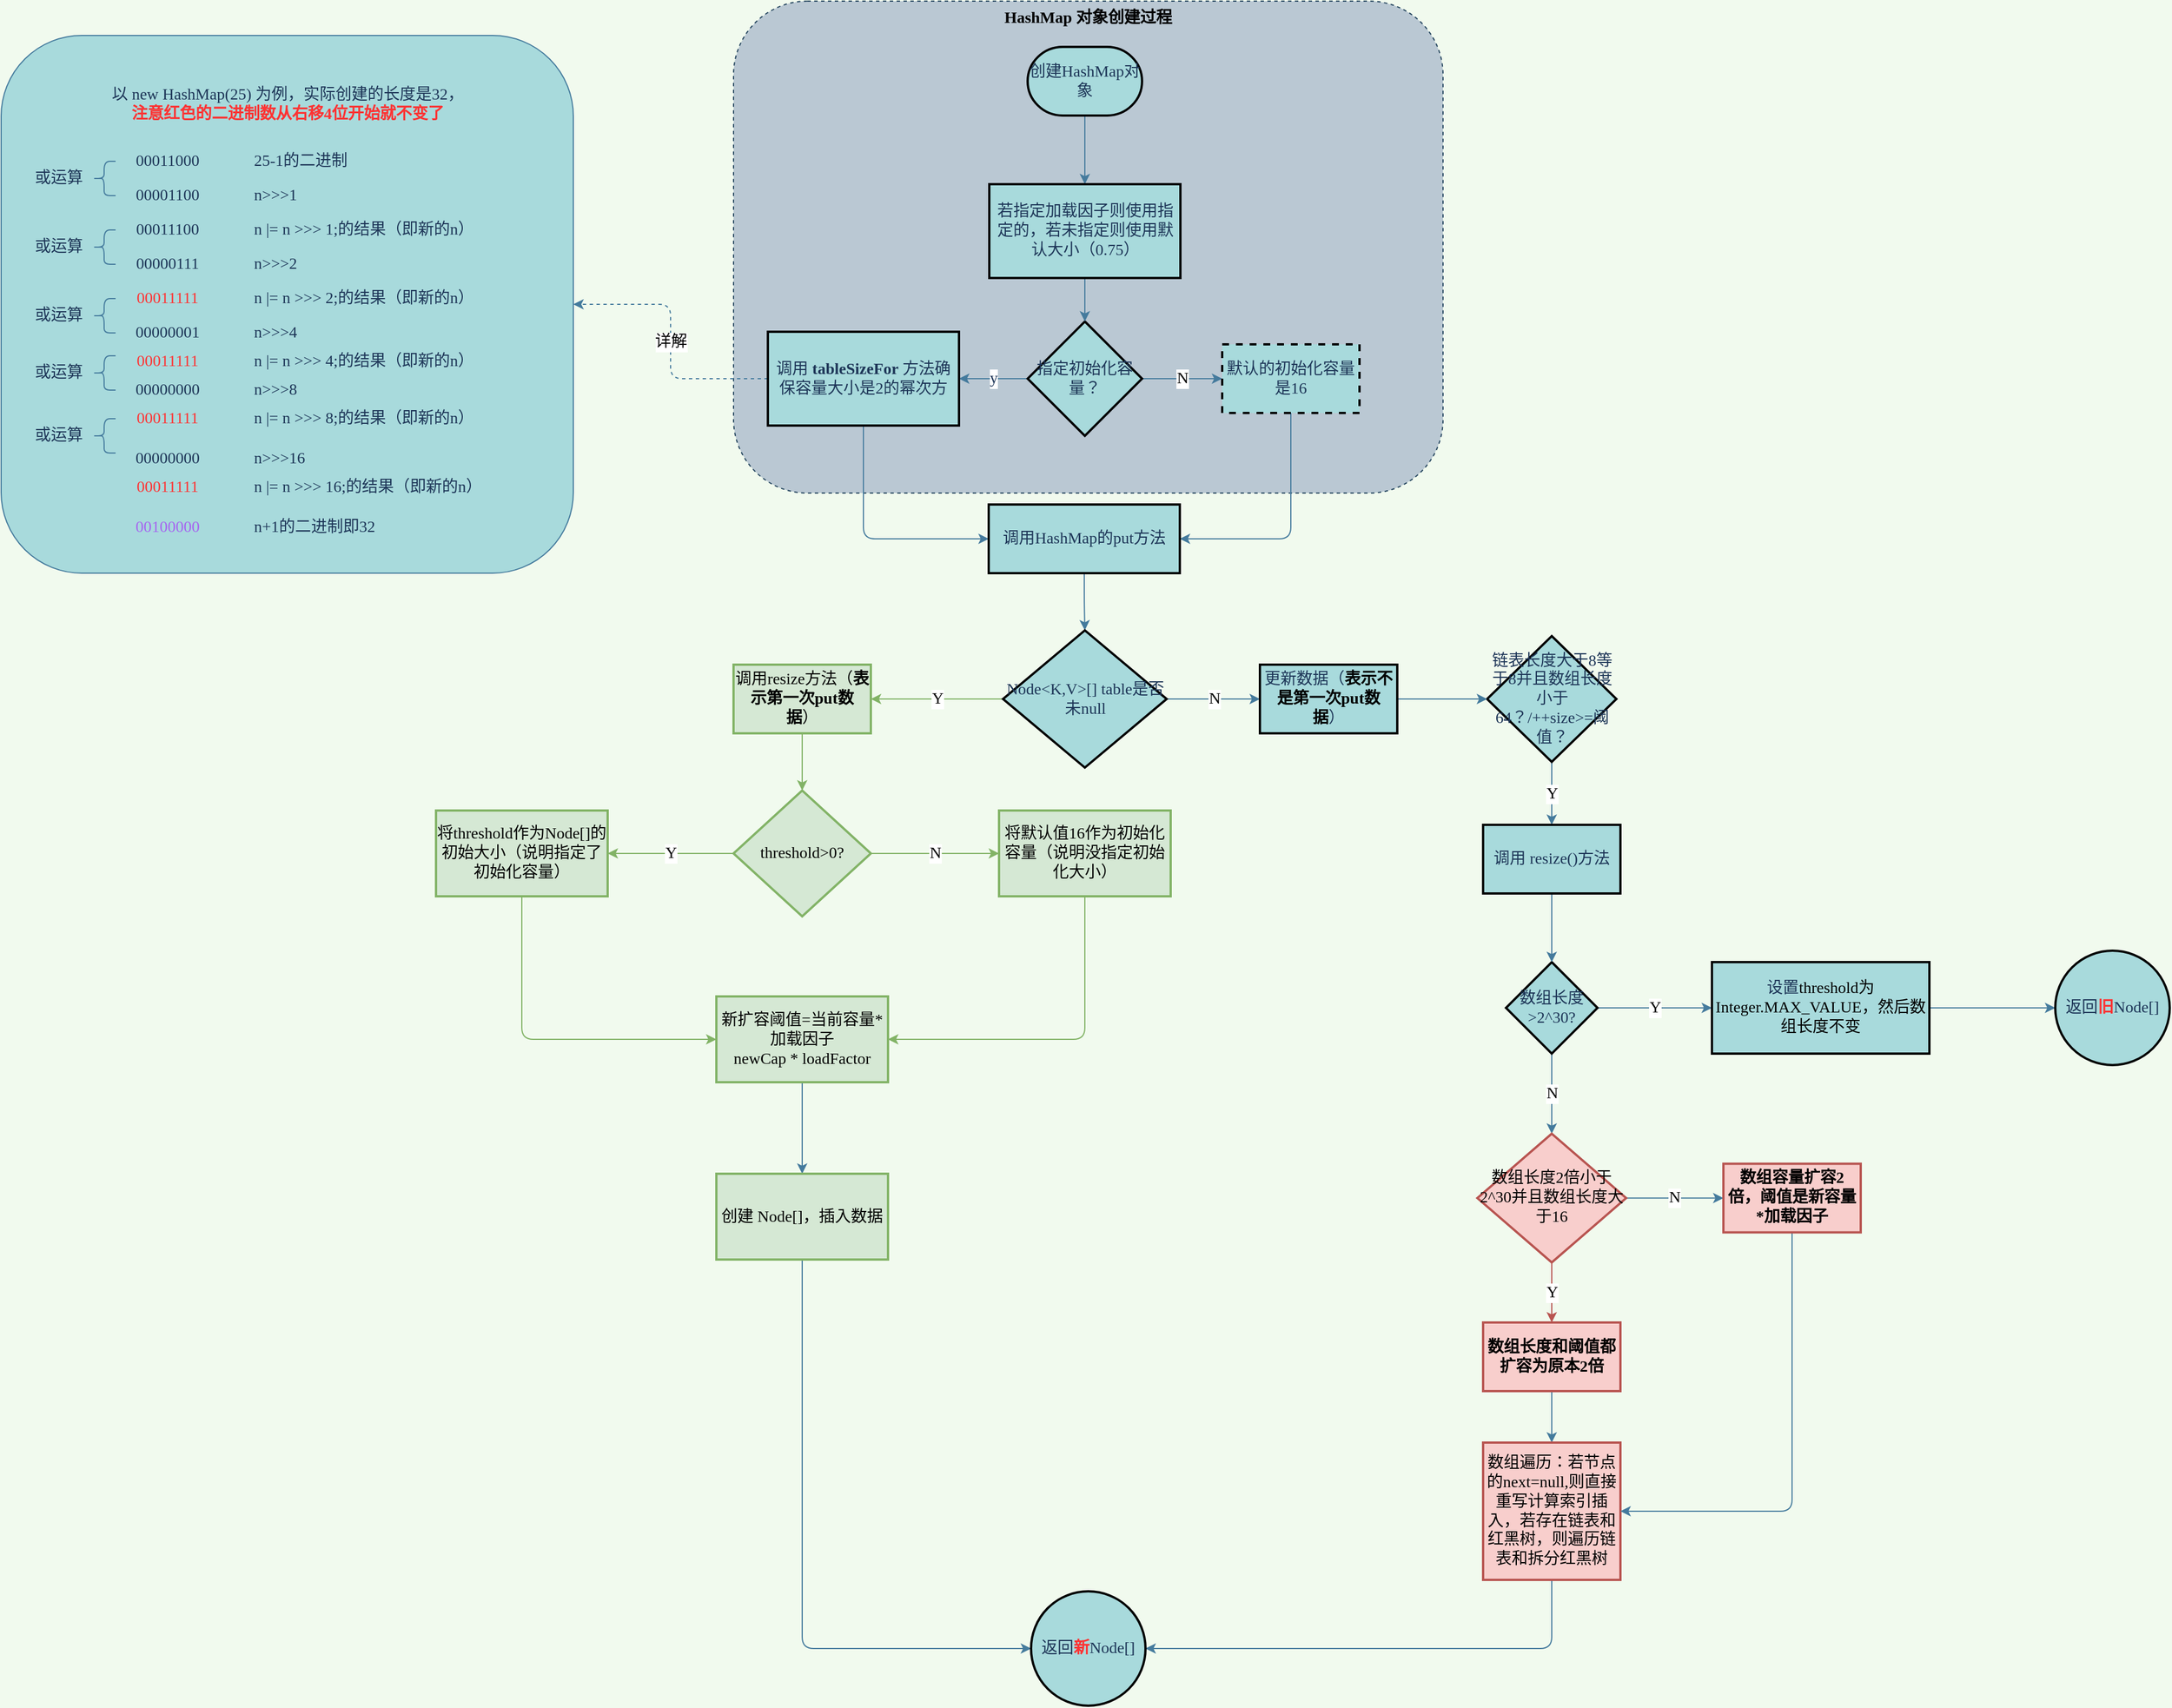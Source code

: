 <mxfile version="19.0.3" type="device"><diagram id="uBFdKCPItJlc_-Qxur89" name="第 1 页"><mxGraphModel dx="2756" dy="854" grid="1" gridSize="10" guides="1" tooltips="1" connect="1" arrows="1" fold="1" page="1" pageScale="1" pageWidth="827" pageHeight="1169" background="#F1FAEE" math="0" shadow="0"><root><mxCell id="0"/><mxCell id="1" parent="0"/><mxCell id="N8GgrIuTYAdPVPo5iE4G-118" value="&lt;b&gt;&lt;font color=&quot;#000000&quot;&gt;HashMap 对象创建过程&lt;/font&gt;&lt;/b&gt;" style="rounded=1;whiteSpace=wrap;html=1;labelBackgroundColor=none;sketch=0;fontFamily=Verdana;fontSize=14;strokeColor=#23445d;fillColor=#bac8d3;horizontal=1;verticalAlign=top;dashed=1;" vertex="1" parent="1"><mxGeometry x="-720" y="20" width="620" height="430" as="geometry"/></mxCell><mxCell id="N8GgrIuTYAdPVPo5iE4G-13" value="y" style="edgeStyle=orthogonalEdgeStyle;rounded=1;sketch=0;orthogonalLoop=1;jettySize=auto;html=1;fontFamily=Verdana;fontSize=14;fontColor=#1D3557;strokeColor=#457B9D;fillColor=#A8DADC;" edge="1" parent="1" source="N8GgrIuTYAdPVPo5iE4G-10" target="N8GgrIuTYAdPVPo5iE4G-12"><mxGeometry relative="1" as="geometry"/></mxCell><mxCell id="N8GgrIuTYAdPVPo5iE4G-66" value="N" style="edgeStyle=orthogonalEdgeStyle;rounded=1;sketch=0;orthogonalLoop=1;jettySize=auto;html=1;fontFamily=Verdana;fontSize=14;fontColor=#000000;strokeColor=#457B9D;fillColor=#A8DADC;" edge="1" parent="1" source="N8GgrIuTYAdPVPo5iE4G-10" target="N8GgrIuTYAdPVPo5iE4G-65"><mxGeometry relative="1" as="geometry"/></mxCell><mxCell id="N8GgrIuTYAdPVPo5iE4G-10" value="&lt;span style=&quot;&quot;&gt;指定初始化容量？&lt;/span&gt;" style="strokeWidth=2;html=1;shape=mxgraph.flowchart.decision;whiteSpace=wrap;rounded=0;sketch=0;fontFamily=Verdana;fontSize=14;fontColor=#1D3557;fillColor=#A8DADC;" vertex="1" parent="1"><mxGeometry x="-463" y="300" width="100" height="100" as="geometry"/></mxCell><mxCell id="N8GgrIuTYAdPVPo5iE4G-59" value="&lt;font color=&quot;#000000&quot;&gt;详解&lt;/font&gt;" style="edgeStyle=orthogonalEdgeStyle;rounded=1;sketch=0;orthogonalLoop=1;jettySize=auto;html=1;exitX=0;exitY=0.5;exitDx=0;exitDy=0;entryX=1;entryY=0.5;entryDx=0;entryDy=0;fontFamily=Verdana;fontSize=14;fontColor=#FF3333;strokeColor=#457B9D;fillColor=#A8DADC;dashed=1;" edge="1" parent="1" source="N8GgrIuTYAdPVPo5iE4G-12" target="N8GgrIuTYAdPVPo5iE4G-56"><mxGeometry relative="1" as="geometry"/></mxCell><mxCell id="N8GgrIuTYAdPVPo5iE4G-68" style="edgeStyle=orthogonalEdgeStyle;rounded=1;sketch=0;orthogonalLoop=1;jettySize=auto;html=1;exitX=0.5;exitY=1;exitDx=0;exitDy=0;entryX=0;entryY=0.5;entryDx=0;entryDy=0;fontFamily=Verdana;fontSize=14;fontColor=#000000;strokeColor=#457B9D;fillColor=#A8DADC;" edge="1" parent="1" source="N8GgrIuTYAdPVPo5iE4G-12" target="N8GgrIuTYAdPVPo5iE4G-67"><mxGeometry relative="1" as="geometry"/></mxCell><mxCell id="N8GgrIuTYAdPVPo5iE4G-12" value="&lt;span style=&quot;&quot;&gt;调用&amp;nbsp;&lt;/span&gt;&lt;b style=&quot;&quot;&gt;tableSizeFor&lt;/b&gt;&lt;span style=&quot;&quot;&gt;&amp;nbsp;方法确保容量大小是2的幂次方&lt;/span&gt;" style="whiteSpace=wrap;html=1;fontSize=14;fontFamily=Verdana;fillColor=#A8DADC;fontColor=#1D3557;strokeWidth=2;rounded=0;sketch=0;" vertex="1" parent="1"><mxGeometry x="-690" y="309" width="167" height="82" as="geometry"/></mxCell><mxCell id="N8GgrIuTYAdPVPo5iE4G-63" style="edgeStyle=orthogonalEdgeStyle;rounded=1;sketch=0;orthogonalLoop=1;jettySize=auto;html=1;exitX=0.5;exitY=1;exitDx=0;exitDy=0;exitPerimeter=0;fontFamily=Verdana;fontSize=14;fontColor=#000000;strokeColor=#457B9D;fillColor=#A8DADC;" edge="1" parent="1" source="N8GgrIuTYAdPVPo5iE4G-14" target="N8GgrIuTYAdPVPo5iE4G-62"><mxGeometry relative="1" as="geometry"/></mxCell><mxCell id="N8GgrIuTYAdPVPo5iE4G-14" value="&lt;span style=&quot;&quot;&gt;创建HashMap对象&lt;/span&gt;" style="strokeWidth=2;html=1;shape=mxgraph.flowchart.terminator;whiteSpace=wrap;rounded=0;sketch=0;fontFamily=Verdana;fontSize=14;fontColor=#1D3557;fillColor=#A8DADC;" vertex="1" parent="1"><mxGeometry x="-463" y="60" width="100" height="60" as="geometry"/></mxCell><mxCell id="N8GgrIuTYAdPVPo5iE4G-58" value="" style="group" vertex="1" connectable="0" parent="1"><mxGeometry x="-1360" y="50" width="500" height="470" as="geometry"/></mxCell><mxCell id="N8GgrIuTYAdPVPo5iE4G-56" value="" style="rounded=1;whiteSpace=wrap;html=1;labelBackgroundColor=default;sketch=0;fontFamily=Verdana;fontSize=14;fontColor=#A665F0;strokeColor=#457B9D;fillColor=#A8DADC;" vertex="1" parent="N8GgrIuTYAdPVPo5iE4G-58"><mxGeometry width="500" height="470" as="geometry"/></mxCell><mxCell id="N8GgrIuTYAdPVPo5iE4G-16" value="00011000" style="text;html=1;align=center;verticalAlign=middle;resizable=0;points=[];autosize=1;strokeColor=none;fillColor=none;fontSize=14;fontFamily=Verdana;fontColor=#1D3557;" vertex="1" parent="N8GgrIuTYAdPVPo5iE4G-58"><mxGeometry x="100" y="100" width="90" height="20" as="geometry"/></mxCell><mxCell id="N8GgrIuTYAdPVPo5iE4G-17" value="00001100" style="text;html=1;align=center;verticalAlign=middle;resizable=0;points=[];autosize=1;strokeColor=none;fillColor=none;fontSize=14;fontFamily=Verdana;fontColor=#1D3557;" vertex="1" parent="N8GgrIuTYAdPVPo5iE4G-58"><mxGeometry x="100" y="130" width="90" height="20" as="geometry"/></mxCell><mxCell id="N8GgrIuTYAdPVPo5iE4G-18" value="00011100" style="text;html=1;align=center;verticalAlign=middle;resizable=0;points=[];autosize=1;strokeColor=none;fillColor=none;fontSize=14;fontFamily=Verdana;fontColor=#1D3557;" vertex="1" parent="N8GgrIuTYAdPVPo5iE4G-58"><mxGeometry x="100" y="160" width="90" height="20" as="geometry"/></mxCell><mxCell id="N8GgrIuTYAdPVPo5iE4G-19" value="" style="shape=curlyBracket;whiteSpace=wrap;html=1;rounded=1;sketch=0;fontFamily=Verdana;fontSize=14;fontColor=#1D3557;strokeColor=#457B9D;fillColor=#A8DADC;" vertex="1" parent="N8GgrIuTYAdPVPo5iE4G-58"><mxGeometry x="80" y="110" width="20" height="30" as="geometry"/></mxCell><mxCell id="N8GgrIuTYAdPVPo5iE4G-21" value="或运算" style="text;html=1;align=center;verticalAlign=middle;resizable=0;points=[];autosize=1;strokeColor=none;fillColor=none;fontSize=14;fontFamily=Verdana;fontColor=#1D3557;" vertex="1" parent="N8GgrIuTYAdPVPo5iE4G-58"><mxGeometry x="20" y="115" width="60" height="20" as="geometry"/></mxCell><mxCell id="N8GgrIuTYAdPVPo5iE4G-23" value="n&amp;gt;&amp;gt;&amp;gt;1" style="text;html=1;align=left;verticalAlign=middle;resizable=0;points=[];autosize=1;strokeColor=none;fillColor=none;fontSize=14;fontFamily=Verdana;fontColor=#1D3557;" vertex="1" parent="N8GgrIuTYAdPVPo5iE4G-58"><mxGeometry x="218.5" y="130" width="70" height="20" as="geometry"/></mxCell><mxCell id="N8GgrIuTYAdPVPo5iE4G-24" value="25-1的二进制" style="text;html=1;align=left;verticalAlign=middle;resizable=0;points=[];autosize=1;strokeColor=none;fillColor=none;fontSize=14;fontFamily=Verdana;fontColor=#1D3557;" vertex="1" parent="N8GgrIuTYAdPVPo5iE4G-58"><mxGeometry x="218.5" y="100" width="100" height="20" as="geometry"/></mxCell><mxCell id="N8GgrIuTYAdPVPo5iE4G-25" value="n |= n &amp;gt;&amp;gt;&amp;gt; 1;的结果（即新的n）" style="text;html=1;align=left;verticalAlign=middle;resizable=0;points=[];autosize=1;strokeColor=none;fillColor=none;fontSize=14;fontFamily=Verdana;fontColor=#1D3557;" vertex="1" parent="N8GgrIuTYAdPVPo5iE4G-58"><mxGeometry x="218.5" y="160" width="240" height="20" as="geometry"/></mxCell><mxCell id="N8GgrIuTYAdPVPo5iE4G-26" value="00000111" style="text;html=1;align=center;verticalAlign=middle;resizable=0;points=[];autosize=1;strokeColor=none;fillColor=none;fontSize=14;fontFamily=Verdana;fontColor=#1D3557;" vertex="1" parent="N8GgrIuTYAdPVPo5iE4G-58"><mxGeometry x="100" y="190" width="90" height="20" as="geometry"/></mxCell><mxCell id="N8GgrIuTYAdPVPo5iE4G-27" value="n&amp;gt;&amp;gt;&amp;gt;2" style="text;html=1;align=left;verticalAlign=middle;resizable=0;points=[];autosize=1;strokeColor=none;fillColor=none;fontSize=14;fontFamily=Verdana;fontColor=#1D3557;" vertex="1" parent="N8GgrIuTYAdPVPo5iE4G-58"><mxGeometry x="218.5" y="190" width="70" height="20" as="geometry"/></mxCell><mxCell id="N8GgrIuTYAdPVPo5iE4G-28" value="" style="shape=curlyBracket;whiteSpace=wrap;html=1;rounded=1;sketch=0;fontFamily=Verdana;fontSize=14;fontColor=#1D3557;strokeColor=#457B9D;fillColor=#A8DADC;" vertex="1" parent="N8GgrIuTYAdPVPo5iE4G-58"><mxGeometry x="80" y="170" width="20" height="30" as="geometry"/></mxCell><mxCell id="N8GgrIuTYAdPVPo5iE4G-29" value="或运算" style="text;html=1;align=center;verticalAlign=middle;resizable=0;points=[];autosize=1;strokeColor=none;fillColor=none;fontSize=14;fontFamily=Verdana;fontColor=#1D3557;" vertex="1" parent="N8GgrIuTYAdPVPo5iE4G-58"><mxGeometry x="20" y="175" width="60" height="20" as="geometry"/></mxCell><mxCell id="N8GgrIuTYAdPVPo5iE4G-30" value="00011111" style="text;html=1;align=center;verticalAlign=middle;resizable=0;points=[];autosize=1;strokeColor=none;fillColor=none;fontSize=14;fontFamily=Verdana;fontColor=#FF3333;" vertex="1" parent="N8GgrIuTYAdPVPo5iE4G-58"><mxGeometry x="100" y="220" width="90" height="20" as="geometry"/></mxCell><mxCell id="N8GgrIuTYAdPVPo5iE4G-31" value="n |= n &amp;gt;&amp;gt;&amp;gt; 2;的结果（即新的n）" style="text;html=1;align=left;verticalAlign=middle;resizable=0;points=[];autosize=1;strokeColor=none;fillColor=none;fontSize=14;fontFamily=Verdana;fontColor=#1D3557;" vertex="1" parent="N8GgrIuTYAdPVPo5iE4G-58"><mxGeometry x="218.5" y="220" width="240" height="20" as="geometry"/></mxCell><mxCell id="N8GgrIuTYAdPVPo5iE4G-32" value="00000001" style="text;html=1;align=center;verticalAlign=middle;resizable=0;points=[];autosize=1;strokeColor=none;fillColor=none;fontSize=14;fontFamily=Verdana;fontColor=#1D3557;" vertex="1" parent="N8GgrIuTYAdPVPo5iE4G-58"><mxGeometry x="100" y="250" width="90" height="20" as="geometry"/></mxCell><mxCell id="N8GgrIuTYAdPVPo5iE4G-33" value="n&amp;gt;&amp;gt;&amp;gt;4" style="text;html=1;align=left;verticalAlign=middle;resizable=0;points=[];autosize=1;strokeColor=none;fillColor=none;fontSize=14;fontFamily=Verdana;fontColor=#1D3557;" vertex="1" parent="N8GgrIuTYAdPVPo5iE4G-58"><mxGeometry x="218.5" y="250" width="70" height="20" as="geometry"/></mxCell><mxCell id="N8GgrIuTYAdPVPo5iE4G-34" value="" style="shape=curlyBracket;whiteSpace=wrap;html=1;rounded=1;sketch=0;fontFamily=Verdana;fontSize=14;fontColor=#1D3557;strokeColor=#457B9D;fillColor=#A8DADC;" vertex="1" parent="N8GgrIuTYAdPVPo5iE4G-58"><mxGeometry x="80" y="230" width="20" height="30" as="geometry"/></mxCell><mxCell id="N8GgrIuTYAdPVPo5iE4G-35" value="或运算" style="text;html=1;align=center;verticalAlign=middle;resizable=0;points=[];autosize=1;strokeColor=none;fillColor=none;fontSize=14;fontFamily=Verdana;fontColor=#1D3557;" vertex="1" parent="N8GgrIuTYAdPVPo5iE4G-58"><mxGeometry x="20" y="235" width="60" height="20" as="geometry"/></mxCell><mxCell id="N8GgrIuTYAdPVPo5iE4G-37" value="00011111" style="text;html=1;align=center;verticalAlign=middle;resizable=0;points=[];autosize=1;strokeColor=none;fillColor=none;fontSize=14;fontFamily=Verdana;fontColor=#FF3333;" vertex="1" parent="N8GgrIuTYAdPVPo5iE4G-58"><mxGeometry x="100" y="275" width="90" height="20" as="geometry"/></mxCell><mxCell id="N8GgrIuTYAdPVPo5iE4G-38" value="n |= n &amp;gt;&amp;gt;&amp;gt; 4;的结果（即新的n）" style="text;html=1;align=left;verticalAlign=middle;resizable=0;points=[];autosize=1;strokeColor=none;fillColor=none;fontSize=14;fontFamily=Verdana;fontColor=#1D3557;" vertex="1" parent="N8GgrIuTYAdPVPo5iE4G-58"><mxGeometry x="218.5" y="275" width="240" height="20" as="geometry"/></mxCell><mxCell id="N8GgrIuTYAdPVPo5iE4G-40" value="00000000" style="text;html=1;align=center;verticalAlign=middle;resizable=0;points=[];autosize=1;strokeColor=none;fillColor=none;fontSize=14;fontFamily=Verdana;fontColor=#1D3557;" vertex="1" parent="N8GgrIuTYAdPVPo5iE4G-58"><mxGeometry x="100" y="300" width="90" height="20" as="geometry"/></mxCell><mxCell id="N8GgrIuTYAdPVPo5iE4G-41" value="n&amp;gt;&amp;gt;&amp;gt;8" style="text;html=1;align=left;verticalAlign=middle;resizable=0;points=[];autosize=1;strokeColor=none;fillColor=none;fontSize=14;fontFamily=Verdana;fontColor=#1D3557;" vertex="1" parent="N8GgrIuTYAdPVPo5iE4G-58"><mxGeometry x="218.5" y="300" width="70" height="20" as="geometry"/></mxCell><mxCell id="N8GgrIuTYAdPVPo5iE4G-42" value="" style="shape=curlyBracket;whiteSpace=wrap;html=1;rounded=1;sketch=0;fontFamily=Verdana;fontSize=14;fontColor=#1D3557;strokeColor=#457B9D;fillColor=#A8DADC;" vertex="1" parent="N8GgrIuTYAdPVPo5iE4G-58"><mxGeometry x="80" y="280" width="20" height="30" as="geometry"/></mxCell><mxCell id="N8GgrIuTYAdPVPo5iE4G-43" value="或运算" style="text;html=1;align=center;verticalAlign=middle;resizable=0;points=[];autosize=1;strokeColor=none;fillColor=none;fontSize=14;fontFamily=Verdana;fontColor=#1D3557;" vertex="1" parent="N8GgrIuTYAdPVPo5iE4G-58"><mxGeometry x="20" y="285" width="60" height="20" as="geometry"/></mxCell><mxCell id="N8GgrIuTYAdPVPo5iE4G-45" value="00011111" style="text;html=1;align=center;verticalAlign=middle;resizable=0;points=[];autosize=1;strokeColor=none;fillColor=none;fontSize=14;fontFamily=Verdana;fontColor=#FF3333;" vertex="1" parent="N8GgrIuTYAdPVPo5iE4G-58"><mxGeometry x="100" y="325" width="90" height="20" as="geometry"/></mxCell><mxCell id="N8GgrIuTYAdPVPo5iE4G-46" value="" style="shape=curlyBracket;whiteSpace=wrap;html=1;rounded=1;sketch=0;fontFamily=Verdana;fontSize=14;fontColor=#1D3557;strokeColor=#457B9D;fillColor=#A8DADC;" vertex="1" parent="N8GgrIuTYAdPVPo5iE4G-58"><mxGeometry x="80" y="335" width="20" height="30" as="geometry"/></mxCell><mxCell id="N8GgrIuTYAdPVPo5iE4G-47" value="或运算" style="text;html=1;align=center;verticalAlign=middle;resizable=0;points=[];autosize=1;strokeColor=none;fillColor=none;fontSize=14;fontFamily=Verdana;fontColor=#1D3557;" vertex="1" parent="N8GgrIuTYAdPVPo5iE4G-58"><mxGeometry x="20" y="340" width="60" height="20" as="geometry"/></mxCell><mxCell id="N8GgrIuTYAdPVPo5iE4G-48" value="n |= n &amp;gt;&amp;gt;&amp;gt; 8;的结果（即新的n）" style="text;html=1;align=left;verticalAlign=middle;resizable=0;points=[];autosize=1;strokeColor=none;fillColor=none;fontSize=14;fontFamily=Verdana;fontColor=#1D3557;" vertex="1" parent="N8GgrIuTYAdPVPo5iE4G-58"><mxGeometry x="218.5" y="325" width="240" height="20" as="geometry"/></mxCell><mxCell id="N8GgrIuTYAdPVPo5iE4G-49" value="00000000" style="text;html=1;align=center;verticalAlign=middle;resizable=0;points=[];autosize=1;strokeColor=none;fillColor=none;fontSize=14;fontFamily=Verdana;fontColor=#1D3557;" vertex="1" parent="N8GgrIuTYAdPVPo5iE4G-58"><mxGeometry x="100" y="360" width="90" height="20" as="geometry"/></mxCell><mxCell id="N8GgrIuTYAdPVPo5iE4G-50" value="n&amp;gt;&amp;gt;&amp;gt;16" style="text;html=1;align=left;verticalAlign=middle;resizable=0;points=[];autosize=1;strokeColor=none;fillColor=none;fontSize=14;fontFamily=Verdana;fontColor=#1D3557;" vertex="1" parent="N8GgrIuTYAdPVPo5iE4G-58"><mxGeometry x="218.5" y="360" width="80" height="20" as="geometry"/></mxCell><mxCell id="N8GgrIuTYAdPVPo5iE4G-51" value="00011111" style="text;html=1;align=center;verticalAlign=middle;resizable=0;points=[];autosize=1;strokeColor=none;fillColor=none;fontSize=14;fontFamily=Verdana;fontColor=#FF3333;" vertex="1" parent="N8GgrIuTYAdPVPo5iE4G-58"><mxGeometry x="100" y="385" width="90" height="20" as="geometry"/></mxCell><mxCell id="N8GgrIuTYAdPVPo5iE4G-52" value="n |= n &amp;gt;&amp;gt;&amp;gt; 16;的结果（即新的n）" style="text;html=1;align=left;verticalAlign=middle;resizable=0;points=[];autosize=1;strokeColor=none;fillColor=none;fontSize=14;fontFamily=Verdana;fontColor=#1D3557;" vertex="1" parent="N8GgrIuTYAdPVPo5iE4G-58"><mxGeometry x="218.5" y="385" width="250" height="20" as="geometry"/></mxCell><mxCell id="N8GgrIuTYAdPVPo5iE4G-53" value="00100000" style="text;html=1;align=center;verticalAlign=middle;resizable=0;points=[];autosize=1;strokeColor=none;fillColor=none;fontSize=14;fontFamily=Verdana;fontColor=#A665F0;" vertex="1" parent="N8GgrIuTYAdPVPo5iE4G-58"><mxGeometry x="100" y="420" width="90" height="20" as="geometry"/></mxCell><mxCell id="N8GgrIuTYAdPVPo5iE4G-54" value="n+1的二进制即32" style="text;html=1;align=left;verticalAlign=middle;resizable=0;points=[];autosize=1;strokeColor=none;fillColor=none;fontSize=14;fontFamily=Verdana;fontColor=#1D3557;" vertex="1" parent="N8GgrIuTYAdPVPo5iE4G-58"><mxGeometry x="218.5" y="420" width="130" height="20" as="geometry"/></mxCell><mxCell id="N8GgrIuTYAdPVPo5iE4G-57" value="&lt;font color=&quot;#1d3557&quot;&gt;以 new HashMap(25) 为例，实际创建的长度是32，&lt;/font&gt;&lt;br&gt;&lt;b style=&quot;&quot;&gt;&lt;font color=&quot;#ff3333&quot;&gt;注意红色的二进制数从右移4位开始就不变了&lt;/font&gt;&lt;/b&gt;" style="text;html=1;align=center;verticalAlign=middle;resizable=0;points=[];autosize=1;strokeColor=none;fillColor=none;fontSize=14;fontFamily=Verdana;fontColor=#A665F0;" vertex="1" parent="N8GgrIuTYAdPVPo5iE4G-58"><mxGeometry x="75" y="40" width="350" height="40" as="geometry"/></mxCell><mxCell id="N8GgrIuTYAdPVPo5iE4G-64" style="edgeStyle=orthogonalEdgeStyle;rounded=1;sketch=0;orthogonalLoop=1;jettySize=auto;html=1;exitX=0.5;exitY=1;exitDx=0;exitDy=0;fontFamily=Verdana;fontSize=14;fontColor=#000000;strokeColor=#457B9D;fillColor=#A8DADC;" edge="1" parent="1" source="N8GgrIuTYAdPVPo5iE4G-62" target="N8GgrIuTYAdPVPo5iE4G-10"><mxGeometry relative="1" as="geometry"/></mxCell><mxCell id="N8GgrIuTYAdPVPo5iE4G-62" value="若指定加载因子则使用指定的，若未指定则使用默认大小（0.75）" style="whiteSpace=wrap;html=1;fontSize=14;fontFamily=Verdana;fillColor=#A8DADC;fontColor=#1D3557;strokeWidth=2;rounded=0;sketch=0;" vertex="1" parent="1"><mxGeometry x="-496.5" y="180" width="167" height="82" as="geometry"/></mxCell><mxCell id="N8GgrIuTYAdPVPo5iE4G-69" style="edgeStyle=orthogonalEdgeStyle;rounded=1;sketch=0;orthogonalLoop=1;jettySize=auto;html=1;exitX=0.5;exitY=1;exitDx=0;exitDy=0;entryX=1;entryY=0.5;entryDx=0;entryDy=0;fontFamily=Verdana;fontSize=14;fontColor=#000000;strokeColor=#457B9D;fillColor=#A8DADC;" edge="1" parent="1" source="N8GgrIuTYAdPVPo5iE4G-65" target="N8GgrIuTYAdPVPo5iE4G-67"><mxGeometry relative="1" as="geometry"/></mxCell><mxCell id="N8GgrIuTYAdPVPo5iE4G-65" value="默认的初始化容量是16" style="whiteSpace=wrap;html=1;fontSize=14;fontFamily=Verdana;fillColor=#A8DADC;fontColor=#1D3557;strokeWidth=2;rounded=0;sketch=0;dashed=1;" vertex="1" parent="1"><mxGeometry x="-293" y="320" width="120" height="60" as="geometry"/></mxCell><mxCell id="N8GgrIuTYAdPVPo5iE4G-72" value="" style="edgeStyle=orthogonalEdgeStyle;rounded=1;sketch=0;orthogonalLoop=1;jettySize=auto;html=1;fontFamily=Verdana;fontSize=14;fontColor=#000000;strokeColor=#457B9D;fillColor=#A8DADC;" edge="1" parent="1" source="N8GgrIuTYAdPVPo5iE4G-67" target="N8GgrIuTYAdPVPo5iE4G-71"><mxGeometry relative="1" as="geometry"/></mxCell><mxCell id="N8GgrIuTYAdPVPo5iE4G-67" value="调用HashMap的put方法" style="whiteSpace=wrap;html=1;fontSize=14;fontFamily=Verdana;fillColor=#A8DADC;fontColor=#1D3557;strokeWidth=2;rounded=0;sketch=0;" vertex="1" parent="1"><mxGeometry x="-497" y="460" width="167" height="60" as="geometry"/></mxCell><mxCell id="N8GgrIuTYAdPVPo5iE4G-74" value="Y" style="edgeStyle=orthogonalEdgeStyle;rounded=1;sketch=0;orthogonalLoop=1;jettySize=auto;html=1;fontFamily=Verdana;fontSize=14;fontColor=#000000;strokeColor=#82b366;fillColor=#d5e8d4;" edge="1" parent="1" source="N8GgrIuTYAdPVPo5iE4G-71" target="N8GgrIuTYAdPVPo5iE4G-73"><mxGeometry relative="1" as="geometry"/></mxCell><mxCell id="N8GgrIuTYAdPVPo5iE4G-128" value="N" style="edgeStyle=orthogonalEdgeStyle;rounded=1;sketch=0;orthogonalLoop=1;jettySize=auto;html=1;exitX=1;exitY=0.5;exitDx=0;exitDy=0;fontFamily=Verdana;fontSize=14;fontColor=#000000;strokeColor=#457B9D;fillColor=#A8DADC;" edge="1" parent="1" source="N8GgrIuTYAdPVPo5iE4G-71" target="N8GgrIuTYAdPVPo5iE4G-127"><mxGeometry relative="1" as="geometry"/></mxCell><mxCell id="N8GgrIuTYAdPVPo5iE4G-71" value="Node&amp;lt;K,V&amp;gt;[] table是否未null" style="rhombus;whiteSpace=wrap;html=1;fontSize=14;fontFamily=Verdana;fillColor=#A8DADC;fontColor=#1D3557;strokeWidth=2;rounded=0;sketch=0;" vertex="1" parent="1"><mxGeometry x="-484.5" y="570" width="143" height="120" as="geometry"/></mxCell><mxCell id="N8GgrIuTYAdPVPo5iE4G-78" value="" style="edgeStyle=orthogonalEdgeStyle;rounded=1;sketch=0;orthogonalLoop=1;jettySize=auto;html=1;fontFamily=Verdana;fontSize=14;fontColor=#000000;strokeColor=#82b366;fillColor=#d5e8d4;" edge="1" parent="1" source="N8GgrIuTYAdPVPo5iE4G-73" target="N8GgrIuTYAdPVPo5iE4G-77"><mxGeometry relative="1" as="geometry"/></mxCell><mxCell id="N8GgrIuTYAdPVPo5iE4G-73" value="调用resize方法（&lt;b&gt;表示第一次put数据&lt;/b&gt;）" style="whiteSpace=wrap;html=1;fontSize=14;fontFamily=Verdana;fillColor=#d5e8d4;strokeWidth=2;rounded=0;sketch=0;strokeColor=#82b366;" vertex="1" parent="1"><mxGeometry x="-720" y="600" width="120" height="60" as="geometry"/></mxCell><mxCell id="N8GgrIuTYAdPVPo5iE4G-80" value="Y" style="edgeStyle=orthogonalEdgeStyle;rounded=1;sketch=0;orthogonalLoop=1;jettySize=auto;html=1;fontFamily=Verdana;fontSize=14;fontColor=#000000;strokeColor=#82b366;fillColor=#d5e8d4;" edge="1" parent="1" source="N8GgrIuTYAdPVPo5iE4G-77" target="N8GgrIuTYAdPVPo5iE4G-79"><mxGeometry relative="1" as="geometry"/></mxCell><mxCell id="N8GgrIuTYAdPVPo5iE4G-82" value="N" style="edgeStyle=orthogonalEdgeStyle;rounded=1;sketch=0;orthogonalLoop=1;jettySize=auto;html=1;fontFamily=Verdana;fontSize=14;fontColor=#000000;strokeColor=#82b366;fillColor=#d5e8d4;" edge="1" parent="1" source="N8GgrIuTYAdPVPo5iE4G-77" target="N8GgrIuTYAdPVPo5iE4G-81"><mxGeometry relative="1" as="geometry"/></mxCell><mxCell id="N8GgrIuTYAdPVPo5iE4G-77" value="threshold&amp;gt;0?" style="rhombus;whiteSpace=wrap;html=1;fontSize=14;fontFamily=Verdana;fillColor=#d5e8d4;strokeWidth=2;rounded=0;sketch=0;strokeColor=#82b366;" vertex="1" parent="1"><mxGeometry x="-720" y="710" width="120" height="110" as="geometry"/></mxCell><mxCell id="N8GgrIuTYAdPVPo5iE4G-89" style="edgeStyle=orthogonalEdgeStyle;rounded=1;sketch=0;orthogonalLoop=1;jettySize=auto;html=1;exitX=0.5;exitY=1;exitDx=0;exitDy=0;entryX=0;entryY=0.5;entryDx=0;entryDy=0;fontFamily=Verdana;fontSize=14;fontColor=#000000;strokeColor=#82b366;fillColor=#d5e8d4;" edge="1" parent="1" source="N8GgrIuTYAdPVPo5iE4G-79" target="N8GgrIuTYAdPVPo5iE4G-83"><mxGeometry relative="1" as="geometry"/></mxCell><mxCell id="N8GgrIuTYAdPVPo5iE4G-79" value="将threshold作为Node[]的初始大小（说明指定了初始化容量）" style="whiteSpace=wrap;html=1;fontSize=14;fontFamily=Verdana;fillColor=#d5e8d4;strokeWidth=2;rounded=0;sketch=0;strokeColor=#82b366;" vertex="1" parent="1"><mxGeometry x="-980" y="727.5" width="150" height="75" as="geometry"/></mxCell><mxCell id="N8GgrIuTYAdPVPo5iE4G-90" style="edgeStyle=orthogonalEdgeStyle;rounded=1;sketch=0;orthogonalLoop=1;jettySize=auto;html=1;exitX=0.5;exitY=1;exitDx=0;exitDy=0;entryX=1;entryY=0.5;entryDx=0;entryDy=0;fontFamily=Verdana;fontSize=14;fontColor=#000000;strokeColor=#82b366;fillColor=#d5e8d4;" edge="1" parent="1" source="N8GgrIuTYAdPVPo5iE4G-81" target="N8GgrIuTYAdPVPo5iE4G-83"><mxGeometry relative="1" as="geometry"/></mxCell><mxCell id="N8GgrIuTYAdPVPo5iE4G-81" value="将默认值16作为初始化容量（说明没指定初始化大小）" style="whiteSpace=wrap;html=1;fontSize=14;fontFamily=Verdana;fillColor=#d5e8d4;strokeWidth=2;rounded=0;sketch=0;strokeColor=#82b366;" vertex="1" parent="1"><mxGeometry x="-488" y="727.5" width="150" height="75" as="geometry"/></mxCell><mxCell id="N8GgrIuTYAdPVPo5iE4G-92" value="" style="edgeStyle=orthogonalEdgeStyle;rounded=1;sketch=0;orthogonalLoop=1;jettySize=auto;html=1;fontFamily=Verdana;fontSize=14;fontColor=#000000;strokeColor=#457B9D;fillColor=#A8DADC;" edge="1" parent="1" source="N8GgrIuTYAdPVPo5iE4G-83" target="N8GgrIuTYAdPVPo5iE4G-91"><mxGeometry relative="1" as="geometry"/></mxCell><mxCell id="N8GgrIuTYAdPVPo5iE4G-83" value="新扩容阈值=当前容量*加载因子&lt;br&gt;newCap * loadFactor" style="whiteSpace=wrap;html=1;fontSize=14;fontFamily=Verdana;fillColor=#d5e8d4;strokeWidth=2;rounded=0;sketch=0;strokeColor=#82b366;" vertex="1" parent="1"><mxGeometry x="-735" y="890" width="150" height="75" as="geometry"/></mxCell><mxCell id="N8GgrIuTYAdPVPo5iE4G-108" style="edgeStyle=orthogonalEdgeStyle;rounded=1;sketch=0;orthogonalLoop=1;jettySize=auto;html=1;exitX=0.5;exitY=1;exitDx=0;exitDy=0;entryX=0;entryY=0.5;entryDx=0;entryDy=0;fontFamily=Verdana;fontSize=14;fontColor=#000000;strokeColor=#457B9D;fillColor=#A8DADC;entryPerimeter=0;" edge="1" parent="1" source="N8GgrIuTYAdPVPo5iE4G-91" target="N8GgrIuTYAdPVPo5iE4G-113"><mxGeometry relative="1" as="geometry"><mxPoint x="-463" y="1220" as="targetPoint"/></mxGeometry></mxCell><mxCell id="N8GgrIuTYAdPVPo5iE4G-91" value="创建 Node[]，插入数据" style="whiteSpace=wrap;html=1;fontSize=14;fontFamily=Verdana;fillColor=#d5e8d4;strokeWidth=2;rounded=0;sketch=0;strokeColor=#82b366;" vertex="1" parent="1"><mxGeometry x="-735" y="1045" width="150" height="75" as="geometry"/></mxCell><mxCell id="N8GgrIuTYAdPVPo5iE4G-96" value="Y" style="edgeStyle=orthogonalEdgeStyle;rounded=1;sketch=0;orthogonalLoop=1;jettySize=auto;html=1;fontFamily=Verdana;fontSize=14;fontColor=#000000;strokeColor=#457B9D;fillColor=#A8DADC;" edge="1" parent="1" source="N8GgrIuTYAdPVPo5iE4G-93" target="N8GgrIuTYAdPVPo5iE4G-95"><mxGeometry relative="1" as="geometry"/></mxCell><mxCell id="N8GgrIuTYAdPVPo5iE4G-100" value="N" style="edgeStyle=orthogonalEdgeStyle;rounded=1;sketch=0;orthogonalLoop=1;jettySize=auto;html=1;fontFamily=Verdana;fontSize=14;fontColor=#000000;strokeColor=#457B9D;fillColor=#A8DADC;" edge="1" parent="1" source="N8GgrIuTYAdPVPo5iE4G-93" target="N8GgrIuTYAdPVPo5iE4G-99"><mxGeometry relative="1" as="geometry"/></mxCell><mxCell id="N8GgrIuTYAdPVPo5iE4G-93" value="数组长度&amp;gt;2^30?" style="rhombus;whiteSpace=wrap;html=1;fontSize=14;fontFamily=Verdana;fillColor=#A8DADC;fontColor=#1D3557;strokeWidth=2;rounded=0;sketch=0;" vertex="1" parent="1"><mxGeometry x="-45" y="860" width="80" height="80" as="geometry"/></mxCell><mxCell id="N8GgrIuTYAdPVPo5iE4G-116" style="edgeStyle=orthogonalEdgeStyle;rounded=1;sketch=0;orthogonalLoop=1;jettySize=auto;html=1;exitX=1;exitY=0.5;exitDx=0;exitDy=0;entryX=0;entryY=0.5;entryDx=0;entryDy=0;entryPerimeter=0;fontFamily=Verdana;fontSize=14;fontColor=#FF3333;strokeColor=#457B9D;fillColor=#A8DADC;" edge="1" parent="1" source="N8GgrIuTYAdPVPo5iE4G-95" target="N8GgrIuTYAdPVPo5iE4G-115"><mxGeometry relative="1" as="geometry"/></mxCell><mxCell id="N8GgrIuTYAdPVPo5iE4G-95" value="设置&lt;span style=&quot;color: rgb(0, 0, 0);&quot;&gt;threshold为Integer.MAX_VALUE，然后数组长度不变&lt;/span&gt;" style="whiteSpace=wrap;html=1;fontSize=14;fontFamily=Verdana;fillColor=#A8DADC;fontColor=#1D3557;strokeWidth=2;rounded=0;sketch=0;" vertex="1" parent="1"><mxGeometry x="135" y="860" width="190" height="80" as="geometry"/></mxCell><mxCell id="N8GgrIuTYAdPVPo5iE4G-103" value="" style="edgeStyle=orthogonalEdgeStyle;rounded=1;sketch=0;orthogonalLoop=1;jettySize=auto;html=1;fontFamily=Verdana;fontSize=14;fontColor=#000000;strokeColor=#457B9D;fillColor=#A8DADC;" edge="1" parent="1" source="N8GgrIuTYAdPVPo5iE4G-97" target="N8GgrIuTYAdPVPo5iE4G-102"><mxGeometry relative="1" as="geometry"/></mxCell><mxCell id="N8GgrIuTYAdPVPo5iE4G-97" value="数组长度和阈值都扩容为原本2倍" style="whiteSpace=wrap;html=1;fontSize=14;fontFamily=Verdana;fillColor=#f8cecc;strokeWidth=2;rounded=0;sketch=0;fontStyle=1;strokeColor=#b85450;" vertex="1" parent="1"><mxGeometry x="-65" y="1175" width="120" height="60" as="geometry"/></mxCell><mxCell id="N8GgrIuTYAdPVPo5iE4G-101" value="Y" style="edgeStyle=orthogonalEdgeStyle;rounded=1;sketch=0;orthogonalLoop=1;jettySize=auto;html=1;exitX=0.5;exitY=1;exitDx=0;exitDy=0;entryX=0.5;entryY=0;entryDx=0;entryDy=0;fontFamily=Verdana;fontSize=14;fontColor=#000000;strokeColor=#b85450;fillColor=#f8cecc;" edge="1" parent="1" source="N8GgrIuTYAdPVPo5iE4G-99" target="N8GgrIuTYAdPVPo5iE4G-97"><mxGeometry relative="1" as="geometry"/></mxCell><mxCell id="N8GgrIuTYAdPVPo5iE4G-105" value="N" style="edgeStyle=orthogonalEdgeStyle;rounded=1;sketch=0;orthogonalLoop=1;jettySize=auto;html=1;fontFamily=Verdana;fontSize=14;fontColor=#000000;strokeColor=#457B9D;fillColor=#A8DADC;" edge="1" parent="1" source="N8GgrIuTYAdPVPo5iE4G-99" target="N8GgrIuTYAdPVPo5iE4G-104"><mxGeometry relative="1" as="geometry"/></mxCell><mxCell id="N8GgrIuTYAdPVPo5iE4G-99" value="数组长度2倍小于2^30并且数组长度大于16" style="rhombus;whiteSpace=wrap;html=1;fontSize=14;fontFamily=Verdana;fillColor=#f8cecc;strokeWidth=2;rounded=0;sketch=0;strokeColor=#b85450;" vertex="1" parent="1"><mxGeometry x="-70" y="1010" width="130" height="112.5" as="geometry"/></mxCell><mxCell id="N8GgrIuTYAdPVPo5iE4G-109" style="edgeStyle=orthogonalEdgeStyle;rounded=1;sketch=0;orthogonalLoop=1;jettySize=auto;html=1;exitX=0.5;exitY=1;exitDx=0;exitDy=0;entryX=1;entryY=0.5;entryDx=0;entryDy=0;fontFamily=Verdana;fontSize=14;fontColor=#000000;strokeColor=#457B9D;fillColor=#A8DADC;entryPerimeter=0;" edge="1" parent="1" source="N8GgrIuTYAdPVPo5iE4G-102" target="N8GgrIuTYAdPVPo5iE4G-113"><mxGeometry relative="1" as="geometry"><mxPoint x="-383" y="1220" as="targetPoint"/></mxGeometry></mxCell><mxCell id="N8GgrIuTYAdPVPo5iE4G-102" value="数组遍历：若节点的next=null,则直接重写计算索引插入，若存在链表和红黑树，则遍历链表和拆分红黑树" style="whiteSpace=wrap;html=1;fontSize=14;fontFamily=Verdana;fillColor=#f8cecc;strokeWidth=2;rounded=0;sketch=0;fontStyle=0;strokeColor=#b85450;" vertex="1" parent="1"><mxGeometry x="-65" y="1280" width="120" height="120" as="geometry"/></mxCell><mxCell id="N8GgrIuTYAdPVPo5iE4G-106" style="edgeStyle=orthogonalEdgeStyle;rounded=1;sketch=0;orthogonalLoop=1;jettySize=auto;html=1;exitX=0.5;exitY=1;exitDx=0;exitDy=0;entryX=1;entryY=0.5;entryDx=0;entryDy=0;fontFamily=Verdana;fontSize=14;fontColor=#000000;strokeColor=#457B9D;fillColor=#A8DADC;" edge="1" parent="1" source="N8GgrIuTYAdPVPo5iE4G-104" target="N8GgrIuTYAdPVPo5iE4G-102"><mxGeometry relative="1" as="geometry"/></mxCell><mxCell id="N8GgrIuTYAdPVPo5iE4G-104" value="数组容量扩容2倍，阈值是新容量*加载因子" style="whiteSpace=wrap;html=1;fontSize=14;fontFamily=Verdana;fillColor=#f8cecc;strokeColor=#b85450;strokeWidth=2;rounded=0;sketch=0;fontStyle=1" vertex="1" parent="1"><mxGeometry x="145" y="1036.25" width="120" height="60" as="geometry"/></mxCell><mxCell id="N8GgrIuTYAdPVPo5iE4G-113" value="返回&lt;b&gt;&lt;font color=&quot;#ff3333&quot;&gt;新&lt;/font&gt;&lt;/b&gt;Node[]" style="strokeWidth=2;html=1;shape=mxgraph.flowchart.start_2;whiteSpace=wrap;rounded=0;labelBackgroundColor=none;sketch=0;fontFamily=Verdana;fontSize=14;fontColor=#1D3557;fillColor=#A8DADC;" vertex="1" parent="1"><mxGeometry x="-460" y="1410" width="100" height="100" as="geometry"/></mxCell><mxCell id="N8GgrIuTYAdPVPo5iE4G-115" value="返回&lt;font color=&quot;#ff3333&quot;&gt;&lt;b&gt;旧&lt;/b&gt;&lt;/font&gt;Node[]" style="strokeWidth=2;html=1;shape=mxgraph.flowchart.start_2;whiteSpace=wrap;rounded=0;labelBackgroundColor=none;sketch=0;fontFamily=Verdana;fontSize=14;fontColor=#1D3557;fillColor=#A8DADC;" vertex="1" parent="1"><mxGeometry x="435" y="850" width="100" height="100" as="geometry"/></mxCell><mxCell id="N8GgrIuTYAdPVPo5iE4G-125" value="Y" style="edgeStyle=orthogonalEdgeStyle;rounded=1;sketch=0;orthogonalLoop=1;jettySize=auto;html=1;fontFamily=Verdana;fontSize=14;fontColor=#000000;strokeColor=#457B9D;fillColor=#A8DADC;" edge="1" parent="1" source="N8GgrIuTYAdPVPo5iE4G-119" target="N8GgrIuTYAdPVPo5iE4G-124"><mxGeometry relative="1" as="geometry"/></mxCell><mxCell id="N8GgrIuTYAdPVPo5iE4G-119" value="链表长度大于8等于8并且数组长度小于64？/++size&amp;gt;=阈值？" style="rhombus;whiteSpace=wrap;html=1;fontSize=14;fontFamily=Verdana;fillColor=#A8DADC;fontColor=#1D3557;strokeWidth=2;rounded=0;sketch=0;" vertex="1" parent="1"><mxGeometry x="-61.5" y="575" width="113" height="110" as="geometry"/></mxCell><mxCell id="N8GgrIuTYAdPVPo5iE4G-126" style="edgeStyle=orthogonalEdgeStyle;rounded=1;sketch=0;orthogonalLoop=1;jettySize=auto;html=1;exitX=0.5;exitY=1;exitDx=0;exitDy=0;fontFamily=Verdana;fontSize=14;fontColor=#000000;strokeColor=#457B9D;fillColor=#A8DADC;" edge="1" parent="1" source="N8GgrIuTYAdPVPo5iE4G-124" target="N8GgrIuTYAdPVPo5iE4G-93"><mxGeometry relative="1" as="geometry"/></mxCell><mxCell id="N8GgrIuTYAdPVPo5iE4G-124" value="调用 resize()方法" style="whiteSpace=wrap;html=1;fontSize=14;fontFamily=Verdana;fillColor=#A8DADC;fontColor=#1D3557;strokeWidth=2;rounded=0;sketch=0;" vertex="1" parent="1"><mxGeometry x="-65" y="740" width="120" height="60" as="geometry"/></mxCell><mxCell id="N8GgrIuTYAdPVPo5iE4G-129" style="edgeStyle=orthogonalEdgeStyle;rounded=1;sketch=0;orthogonalLoop=1;jettySize=auto;html=1;exitX=1;exitY=0.5;exitDx=0;exitDy=0;entryX=0;entryY=0.5;entryDx=0;entryDy=0;fontFamily=Verdana;fontSize=14;fontColor=#000000;strokeColor=#457B9D;fillColor=#A8DADC;" edge="1" parent="1" source="N8GgrIuTYAdPVPo5iE4G-127" target="N8GgrIuTYAdPVPo5iE4G-119"><mxGeometry relative="1" as="geometry"/></mxCell><mxCell id="N8GgrIuTYAdPVPo5iE4G-127" value="更新数据（&lt;span style=&quot;font-weight: 700;&quot;&gt;&lt;font color=&quot;#000000&quot;&gt;表示不是第一次put数据&lt;/font&gt;&lt;/span&gt;）" style="whiteSpace=wrap;html=1;fontSize=14;fontFamily=Verdana;fillColor=#A8DADC;fontColor=#1D3557;strokeWidth=2;rounded=0;sketch=0;" vertex="1" parent="1"><mxGeometry x="-260" y="600" width="120" height="60" as="geometry"/></mxCell></root></mxGraphModel></diagram></mxfile>